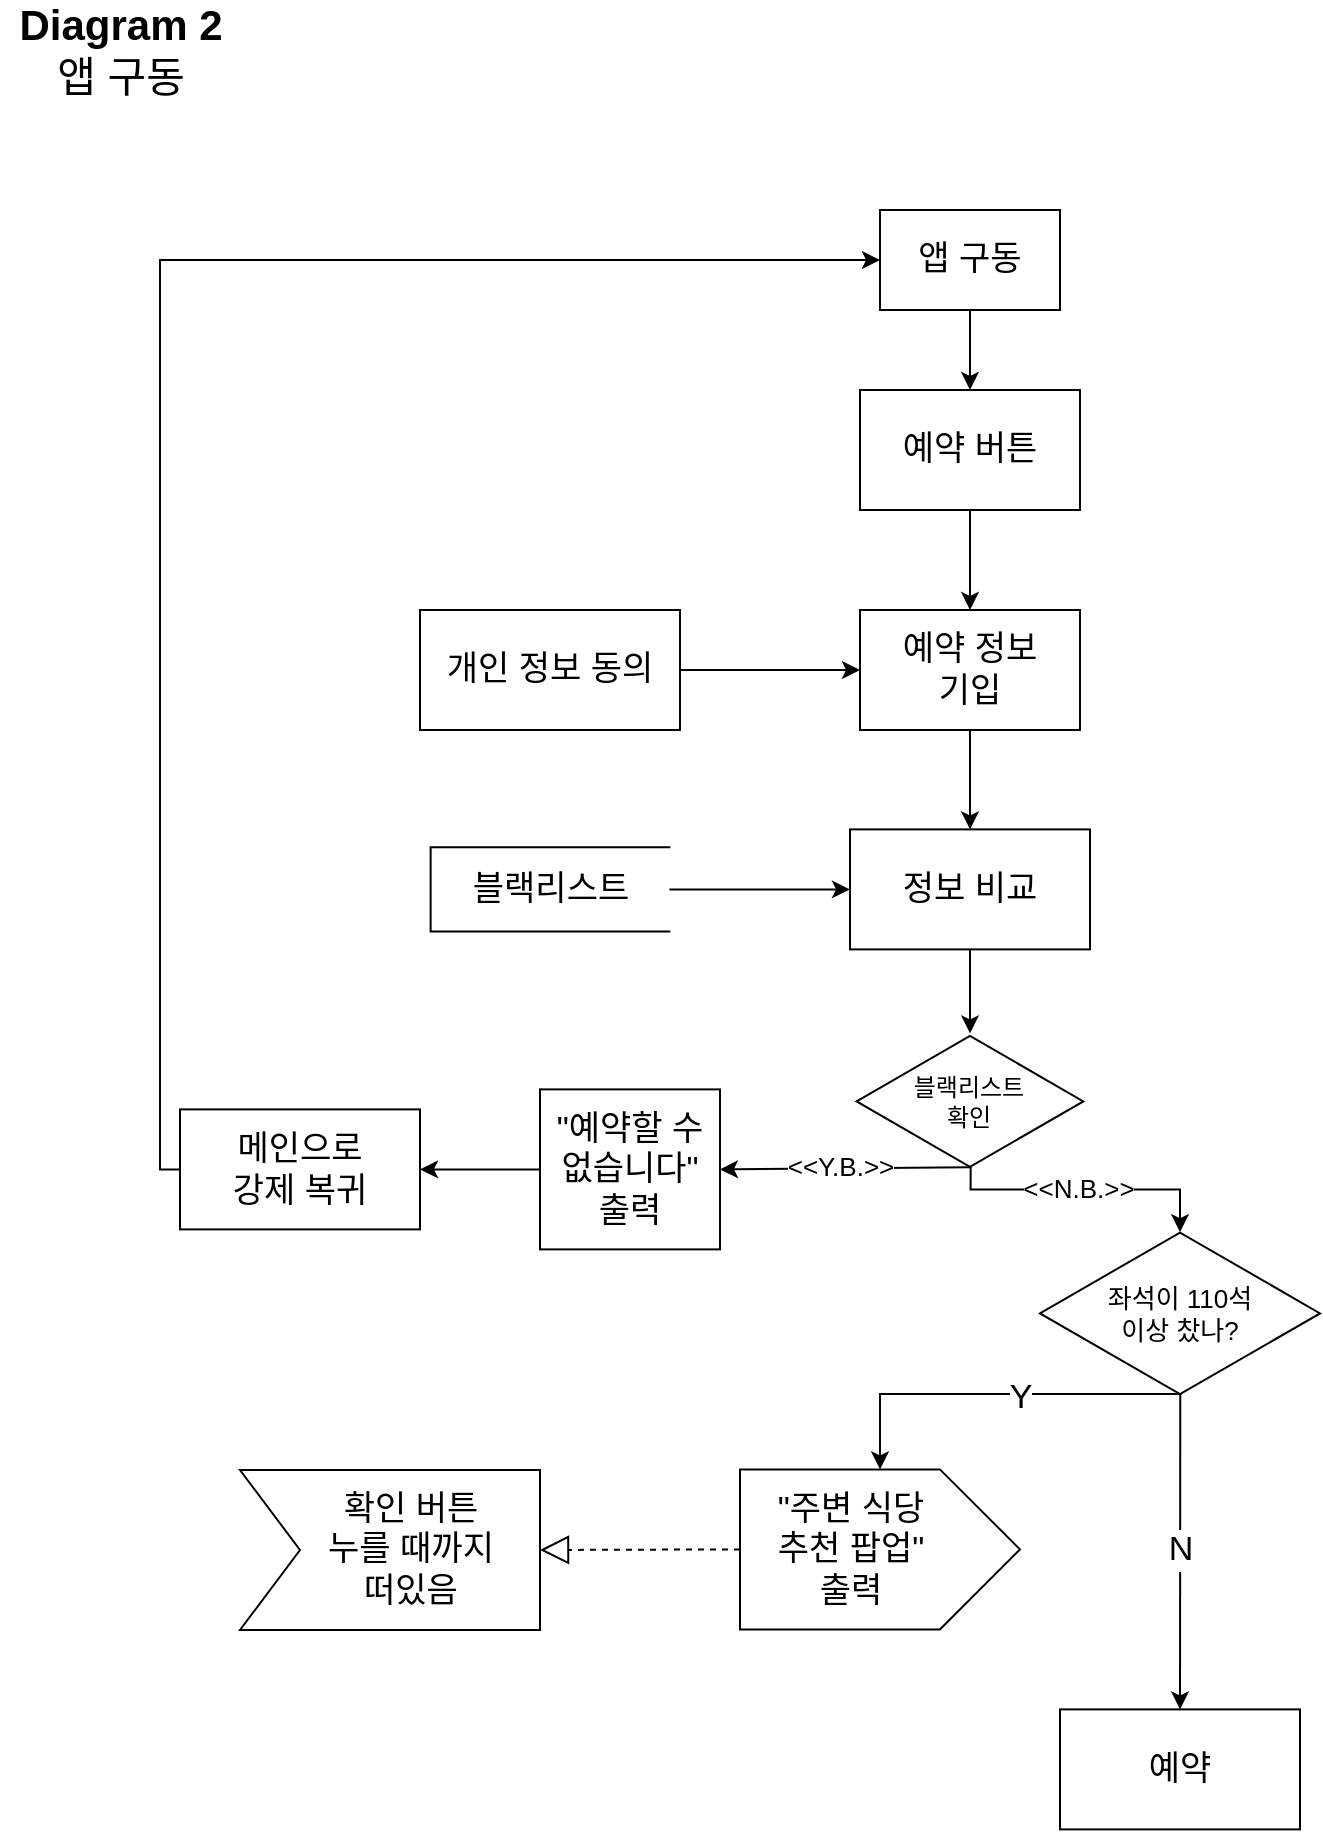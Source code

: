 <mxfile version="17.4.6" type="github"><diagram id="ZBoTtjtOFcO3gxQx7TgP" name="Page-1"><mxGraphModel dx="1422" dy="762" grid="1" gridSize="10" guides="1" tooltips="1" connect="1" arrows="1" fold="1" page="1" pageScale="1" pageWidth="827" pageHeight="1169" math="0" shadow="0"><root><mxCell id="0"/><mxCell id="1" parent="0"/><mxCell id="Mc_krjjgkNhKQVEosxgI-1" value="&lt;font style=&quot;font-size: 21px&quot;&gt;&lt;b&gt;Diagram 2&lt;/b&gt;&lt;br&gt;앱 구동&lt;br&gt;&lt;/font&gt;" style="text;html=1;align=center;verticalAlign=middle;resizable=0;points=[];autosize=1;strokeColor=none;fillColor=none;fontSize=13;" parent="1" vertex="1"><mxGeometry x="60" y="80" width="120" height="40" as="geometry"/></mxCell><mxCell id="Mc_krjjgkNhKQVEosxgI-2" value="앱 구동" style="rounded=0;whiteSpace=wrap;html=1;fontSize=17;" parent="1" vertex="1"><mxGeometry x="500" y="180" width="90" height="50" as="geometry"/></mxCell><mxCell id="Mc_krjjgkNhKQVEosxgI-3" value="예약 버튼" style="rounded=0;whiteSpace=wrap;html=1;fontSize=17;" parent="1" vertex="1"><mxGeometry x="490" y="270" width="110" height="60" as="geometry"/></mxCell><mxCell id="Mc_krjjgkNhKQVEosxgI-5" value="예약 정보&lt;br&gt;기입" style="rounded=0;whiteSpace=wrap;html=1;fontSize=17;" parent="1" vertex="1"><mxGeometry x="490" y="380" width="110" height="60" as="geometry"/></mxCell><mxCell id="Mc_krjjgkNhKQVEosxgI-6" value="개인 정보 동의" style="rounded=0;whiteSpace=wrap;html=1;fontSize=17;" parent="1" vertex="1"><mxGeometry x="270" y="380" width="130" height="60" as="geometry"/></mxCell><mxCell id="Mc_krjjgkNhKQVEosxgI-7" value="" style="endArrow=classic;html=1;rounded=0;fontSize=17;entryX=0.5;entryY=0;entryDx=0;entryDy=0;exitX=0.5;exitY=1;exitDx=0;exitDy=0;" parent="1" source="Mc_krjjgkNhKQVEosxgI-2" target="Mc_krjjgkNhKQVEosxgI-3" edge="1"><mxGeometry width="50" height="50" relative="1" as="geometry"><mxPoint x="560" y="290" as="sourcePoint"/><mxPoint x="610" y="240" as="targetPoint"/></mxGeometry></mxCell><mxCell id="Mc_krjjgkNhKQVEosxgI-8" value="" style="endArrow=classic;html=1;rounded=0;fontSize=17;entryX=0.5;entryY=0;entryDx=0;entryDy=0;exitX=0.5;exitY=1;exitDx=0;exitDy=0;" parent="1" source="Mc_krjjgkNhKQVEosxgI-3" target="Mc_krjjgkNhKQVEosxgI-5" edge="1"><mxGeometry width="50" height="50" relative="1" as="geometry"><mxPoint x="620" y="390" as="sourcePoint"/><mxPoint x="670" y="340" as="targetPoint"/></mxGeometry></mxCell><mxCell id="Mc_krjjgkNhKQVEosxgI-9" value="" style="endArrow=classic;html=1;rounded=0;fontSize=17;entryX=0;entryY=0.5;entryDx=0;entryDy=0;exitX=1;exitY=0.5;exitDx=0;exitDy=0;" parent="1" source="Mc_krjjgkNhKQVEosxgI-6" target="Mc_krjjgkNhKQVEosxgI-5" edge="1"><mxGeometry width="50" height="50" relative="1" as="geometry"><mxPoint x="424" y="550" as="sourcePoint"/><mxPoint x="424" y="460" as="targetPoint"/></mxGeometry></mxCell><mxCell id="Mc_krjjgkNhKQVEosxgI-10" value="정보 비교" style="rounded=0;whiteSpace=wrap;html=1;fontSize=17;" parent="1" vertex="1"><mxGeometry x="485" y="489.69" width="120" height="60" as="geometry"/></mxCell><mxCell id="Mc_krjjgkNhKQVEosxgI-11" value="" style="shape=partialRectangle;whiteSpace=wrap;html=1;bottom=1;right=1;left=1;top=0;fillColor=none;routingCenterX=-0.5;fontSize=17;rotation=90;" parent="1" vertex="1"><mxGeometry x="313.92" y="460.0" width="42.18" height="119.38" as="geometry"/></mxCell><mxCell id="Mc_krjjgkNhKQVEosxgI-12" value="블랙리스트" style="text;html=1;align=center;verticalAlign=middle;resizable=0;points=[];autosize=1;strokeColor=none;fillColor=none;fontSize=17;" parent="1" vertex="1"><mxGeometry x="285" y="504.69" width="100" height="30" as="geometry"/></mxCell><mxCell id="Mc_krjjgkNhKQVEosxgI-13" value="" style="endArrow=classic;html=1;rounded=0;fontSize=17;entryX=0;entryY=0.5;entryDx=0;entryDy=0;exitX=0.5;exitY=0;exitDx=0;exitDy=0;" parent="1" source="Mc_krjjgkNhKQVEosxgI-11" target="Mc_krjjgkNhKQVEosxgI-10" edge="1"><mxGeometry width="50" height="50" relative="1" as="geometry"><mxPoint x="410" y="539.69" as="sourcePoint"/><mxPoint x="460" y="489.69" as="targetPoint"/></mxGeometry></mxCell><mxCell id="Mc_krjjgkNhKQVEosxgI-14" value="&lt;div style=&quot;font-size: 12px;&quot;&gt;블랙리스트&lt;/div&gt;&lt;div style=&quot;font-size: 12px;&quot;&gt;확인&lt;/div&gt;" style="html=1;whiteSpace=wrap;aspect=fixed;shape=isoRectangle;fontSize=12;align=center;" parent="1" vertex="1"><mxGeometry x="488.33" y="591.69" width="113.33" height="68" as="geometry"/></mxCell><mxCell id="Mc_krjjgkNhKQVEosxgI-15" value="" style="endArrow=classic;html=1;rounded=0;fontSize=17;entryX=0.5;entryY=0;entryDx=0;entryDy=0;exitX=0.5;exitY=1;exitDx=0;exitDy=0;" parent="1" source="Mc_krjjgkNhKQVEosxgI-5" target="Mc_krjjgkNhKQVEosxgI-10" edge="1"><mxGeometry width="50" height="50" relative="1" as="geometry"><mxPoint x="650" y="520" as="sourcePoint"/><mxPoint x="670" y="550" as="targetPoint"/></mxGeometry></mxCell><mxCell id="Mc_krjjgkNhKQVEosxgI-16" value="" style="endArrow=classic;html=1;rounded=0;fontSize=17;exitX=0.5;exitY=1;exitDx=0;exitDy=0;" parent="1" source="Mc_krjjgkNhKQVEosxgI-10" target="Mc_krjjgkNhKQVEosxgI-14" edge="1"><mxGeometry width="50" height="50" relative="1" as="geometry"><mxPoint x="640" y="489.69" as="sourcePoint"/><mxPoint x="600" y="599.69" as="targetPoint"/></mxGeometry></mxCell><mxCell id="Mc_krjjgkNhKQVEosxgI-18" value="&quot;예약할 수 없습니다&quot; 출력" style="rounded=0;whiteSpace=wrap;html=1;fontSize=17;" parent="1" vertex="1"><mxGeometry x="330" y="619.69" width="90" height="80" as="geometry"/></mxCell><mxCell id="Mc_krjjgkNhKQVEosxgI-20" value="메인으로 &lt;br&gt;강제 복귀" style="rounded=0;whiteSpace=wrap;html=1;fontSize=17;" parent="1" vertex="1"><mxGeometry x="150" y="629.69" width="120" height="60" as="geometry"/></mxCell><mxCell id="Mc_krjjgkNhKQVEosxgI-21" value="" style="endArrow=classic;html=1;rounded=0;fontSize=17;entryX=1;entryY=0.5;entryDx=0;entryDy=0;exitX=0;exitY=0.5;exitDx=0;exitDy=0;" parent="1" source="Mc_krjjgkNhKQVEosxgI-18" target="Mc_krjjgkNhKQVEosxgI-20" edge="1"><mxGeometry width="50" height="50" relative="1" as="geometry"><mxPoint x="263.92" y="680" as="sourcePoint"/><mxPoint x="313.92" y="630" as="targetPoint"/></mxGeometry></mxCell><mxCell id="Mc_krjjgkNhKQVEosxgI-22" value="" style="endArrow=classic;html=1;rounded=0;fontSize=17;exitX=0;exitY=0.5;exitDx=0;exitDy=0;entryX=0;entryY=0.5;entryDx=0;entryDy=0;edgeStyle=orthogonalEdgeStyle;" parent="1" source="Mc_krjjgkNhKQVEosxgI-20" target="Mc_krjjgkNhKQVEosxgI-2" edge="1"><mxGeometry width="50" height="50" relative="1" as="geometry"><mxPoint x="40" y="600" as="sourcePoint"/><mxPoint x="90" y="550" as="targetPoint"/></mxGeometry></mxCell><mxCell id="Mc_krjjgkNhKQVEosxgI-27" value="좌석이 110석&lt;br style=&quot;font-size: 13px&quot;&gt;이상 찼나?" style="html=1;whiteSpace=wrap;aspect=fixed;shape=isoRectangle;fontSize=13;" parent="1" vertex="1"><mxGeometry x="580" y="689.69" width="140" height="84" as="geometry"/></mxCell><mxCell id="Mc_krjjgkNhKQVEosxgI-28" value="" style="endArrow=classic;html=1;rounded=0;fontSize=17;entryX=1;entryY=0.5;entryDx=0;entryDy=0;exitX=0.502;exitY=0.984;exitDx=0;exitDy=0;exitPerimeter=0;" parent="1" source="Mc_krjjgkNhKQVEosxgI-14" target="Mc_krjjgkNhKQVEosxgI-18" edge="1"><mxGeometry width="50" height="50" relative="1" as="geometry"><mxPoint x="460" y="709.69" as="sourcePoint"/><mxPoint x="510" y="659.69" as="targetPoint"/></mxGeometry></mxCell><mxCell id="Mc_krjjgkNhKQVEosxgI-32" value="&amp;lt;&amp;lt;Y.B.&amp;gt;&amp;gt;" style="edgeLabel;html=1;align=center;verticalAlign=middle;resizable=0;points=[];fontSize=13;" parent="Mc_krjjgkNhKQVEosxgI-28" vertex="1" connectable="0"><mxGeometry x="-0.166" relative="1" as="geometry"><mxPoint x="-13" y="-1" as="offset"/></mxGeometry></mxCell><mxCell id="Mc_krjjgkNhKQVEosxgI-31" value="" style="endArrow=classic;html=1;rounded=0;fontSize=17;exitX=0.503;exitY=0.978;exitDx=0;exitDy=0;exitPerimeter=0;edgeStyle=orthogonalEdgeStyle;entryX=0.5;entryY=0.017;entryDx=0;entryDy=0;entryPerimeter=0;" parent="1" source="Mc_krjjgkNhKQVEosxgI-14" target="Mc_krjjgkNhKQVEosxgI-27" edge="1"><mxGeometry width="50" height="50" relative="1" as="geometry"><mxPoint x="603.33" y="679.69" as="sourcePoint"/><mxPoint x="653.33" y="629.69" as="targetPoint"/><Array as="points"><mxPoint x="545" y="669.69"/><mxPoint x="650" y="669.69"/></Array></mxGeometry></mxCell><mxCell id="Mc_krjjgkNhKQVEosxgI-33" value="&amp;lt;&amp;lt;N.B.&amp;gt;&amp;gt;" style="edgeLabel;html=1;align=center;verticalAlign=middle;resizable=0;points=[];fontSize=13;" parent="Mc_krjjgkNhKQVEosxgI-31" vertex="1" connectable="0"><mxGeometry x="-0.243" relative="1" as="geometry"><mxPoint x="13" y="-1" as="offset"/></mxGeometry></mxCell><mxCell id="Mc_krjjgkNhKQVEosxgI-34" value="" style="shape=offPageConnector;whiteSpace=wrap;html=1;fontSize=13;rotation=-90;size=0.286;" parent="1" vertex="1"><mxGeometry x="460" y="779.69" width="80" height="140" as="geometry"/></mxCell><mxCell id="Mc_krjjgkNhKQVEosxgI-35" value="&quot;주변 식당&lt;br style=&quot;font-size: 17px;&quot;&gt;추천 팝업&quot;&lt;br style=&quot;font-size: 17px;&quot;&gt;출력" style="text;html=1;align=center;verticalAlign=middle;resizable=0;points=[];autosize=1;strokeColor=none;fillColor=none;fontSize=17;" parent="1" vertex="1"><mxGeometry x="440" y="814.69" width="90" height="70" as="geometry"/></mxCell><mxCell id="Mc_krjjgkNhKQVEosxgI-36" value="" style="edgeStyle=orthogonalEdgeStyle;elbow=horizontal;endArrow=classic;html=1;rounded=0;fontSize=17;exitX=0.506;exitY=0.98;exitDx=0;exitDy=0;exitPerimeter=0;entryX=1;entryY=0.5;entryDx=0;entryDy=0;" parent="1" source="Mc_krjjgkNhKQVEosxgI-27" target="Mc_krjjgkNhKQVEosxgI-34" edge="1"><mxGeometry width="50" height="50" relative="1" as="geometry"><mxPoint x="440" y="769.69" as="sourcePoint"/><mxPoint x="480" y="789.69" as="targetPoint"/></mxGeometry></mxCell><mxCell id="Mc_krjjgkNhKQVEosxgI-37" value="Y" style="edgeLabel;html=1;align=center;verticalAlign=middle;resizable=0;points=[];fontSize=17;" parent="Mc_krjjgkNhKQVEosxgI-36" vertex="1" connectable="0"><mxGeometry x="-0.074" relative="1" as="geometry"><mxPoint x="6" y="2" as="offset"/></mxGeometry></mxCell><mxCell id="Mc_krjjgkNhKQVEosxgI-38" value="" style="endArrow=classic;html=1;rounded=0;fontSize=17;entryX=0.5;entryY=0;entryDx=0;entryDy=0;exitX=0.501;exitY=0.98;exitDx=0;exitDy=0;exitPerimeter=0;" parent="1" source="Mc_krjjgkNhKQVEosxgI-27" target="Mc_krjjgkNhKQVEosxgI-39" edge="1"><mxGeometry width="50" height="50" relative="1" as="geometry"><mxPoint x="660" y="779.69" as="sourcePoint"/><mxPoint x="660" y="829.69" as="targetPoint"/></mxGeometry></mxCell><mxCell id="Mc_krjjgkNhKQVEosxgI-40" value="N" style="edgeLabel;html=1;align=center;verticalAlign=middle;resizable=0;points=[];fontSize=17;" parent="Mc_krjjgkNhKQVEosxgI-38" vertex="1" connectable="0"><mxGeometry x="-0.126" y="1" relative="1" as="geometry"><mxPoint x="-1" y="9" as="offset"/></mxGeometry></mxCell><mxCell id="Mc_krjjgkNhKQVEosxgI-39" value="예약" style="rounded=0;whiteSpace=wrap;html=1;fontSize=17;" parent="1" vertex="1"><mxGeometry x="590" y="929.69" width="120" height="60" as="geometry"/></mxCell><mxCell id="Mc_krjjgkNhKQVEosxgI-42" value="" style="html=1;shadow=0;dashed=0;align=center;verticalAlign=middle;shape=mxgraph.arrows2.arrow;dy=0;dx=0;notch=30;fontSize=17;" parent="1" vertex="1"><mxGeometry x="180" y="810" width="150" height="80" as="geometry"/></mxCell><mxCell id="Mc_krjjgkNhKQVEosxgI-43" value="확인 버튼&lt;br&gt;누를 때까지&lt;br&gt;떠있음" style="text;html=1;align=center;verticalAlign=middle;resizable=0;points=[];autosize=1;strokeColor=none;fillColor=none;fontSize=17;" parent="1" vertex="1"><mxGeometry x="210" y="814.69" width="110" height="70" as="geometry"/></mxCell><mxCell id="Mc_krjjgkNhKQVEosxgI-46" value="" style="endArrow=block;dashed=1;endFill=0;endSize=12;html=1;rounded=0;fontSize=17;exitX=0.5;exitY=0;exitDx=0;exitDy=0;entryX=1;entryY=0.5;entryDx=0;entryDy=0;entryPerimeter=0;" parent="1" source="Mc_krjjgkNhKQVEosxgI-34" target="Mc_krjjgkNhKQVEosxgI-42" edge="1"><mxGeometry width="160" relative="1" as="geometry"><mxPoint x="270" y="950" as="sourcePoint"/><mxPoint x="430" y="950" as="targetPoint"/></mxGeometry></mxCell></root></mxGraphModel></diagram></mxfile>